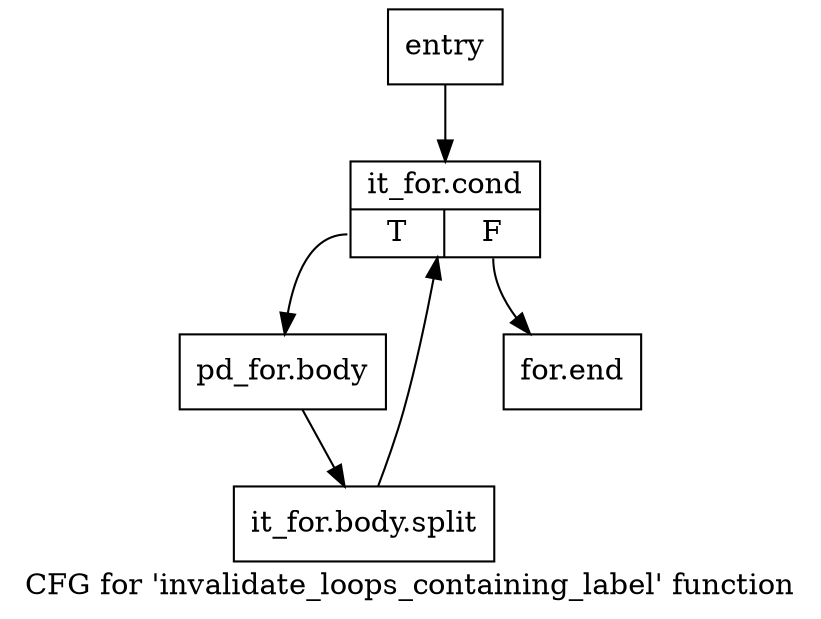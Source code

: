 digraph "CFG for 'invalidate_loops_containing_label' function" {
	label="CFG for 'invalidate_loops_containing_label' function";

	Node0x81cfd30 [shape=record,label="{entry}"];
	Node0x81cfd30 -> Node0x81d4c80;
	Node0x81d4c80 [shape=record,label="{it_for.cond|{<s0>T|<s1>F}}"];
	Node0x81d4c80:s0 -> Node0x81d4cd0;
	Node0x81d4c80:s1 -> Node0x81d4d20;
	Node0x81d4cd0 [shape=record,label="{pd_for.body}"];
	Node0x81d4cd0 -> Node0xe843360;
	Node0xe843360 [shape=record,label="{it_for.body.split}"];
	Node0xe843360 -> Node0x81d4c80;
	Node0x81d4d20 [shape=record,label="{for.end}"];
}
